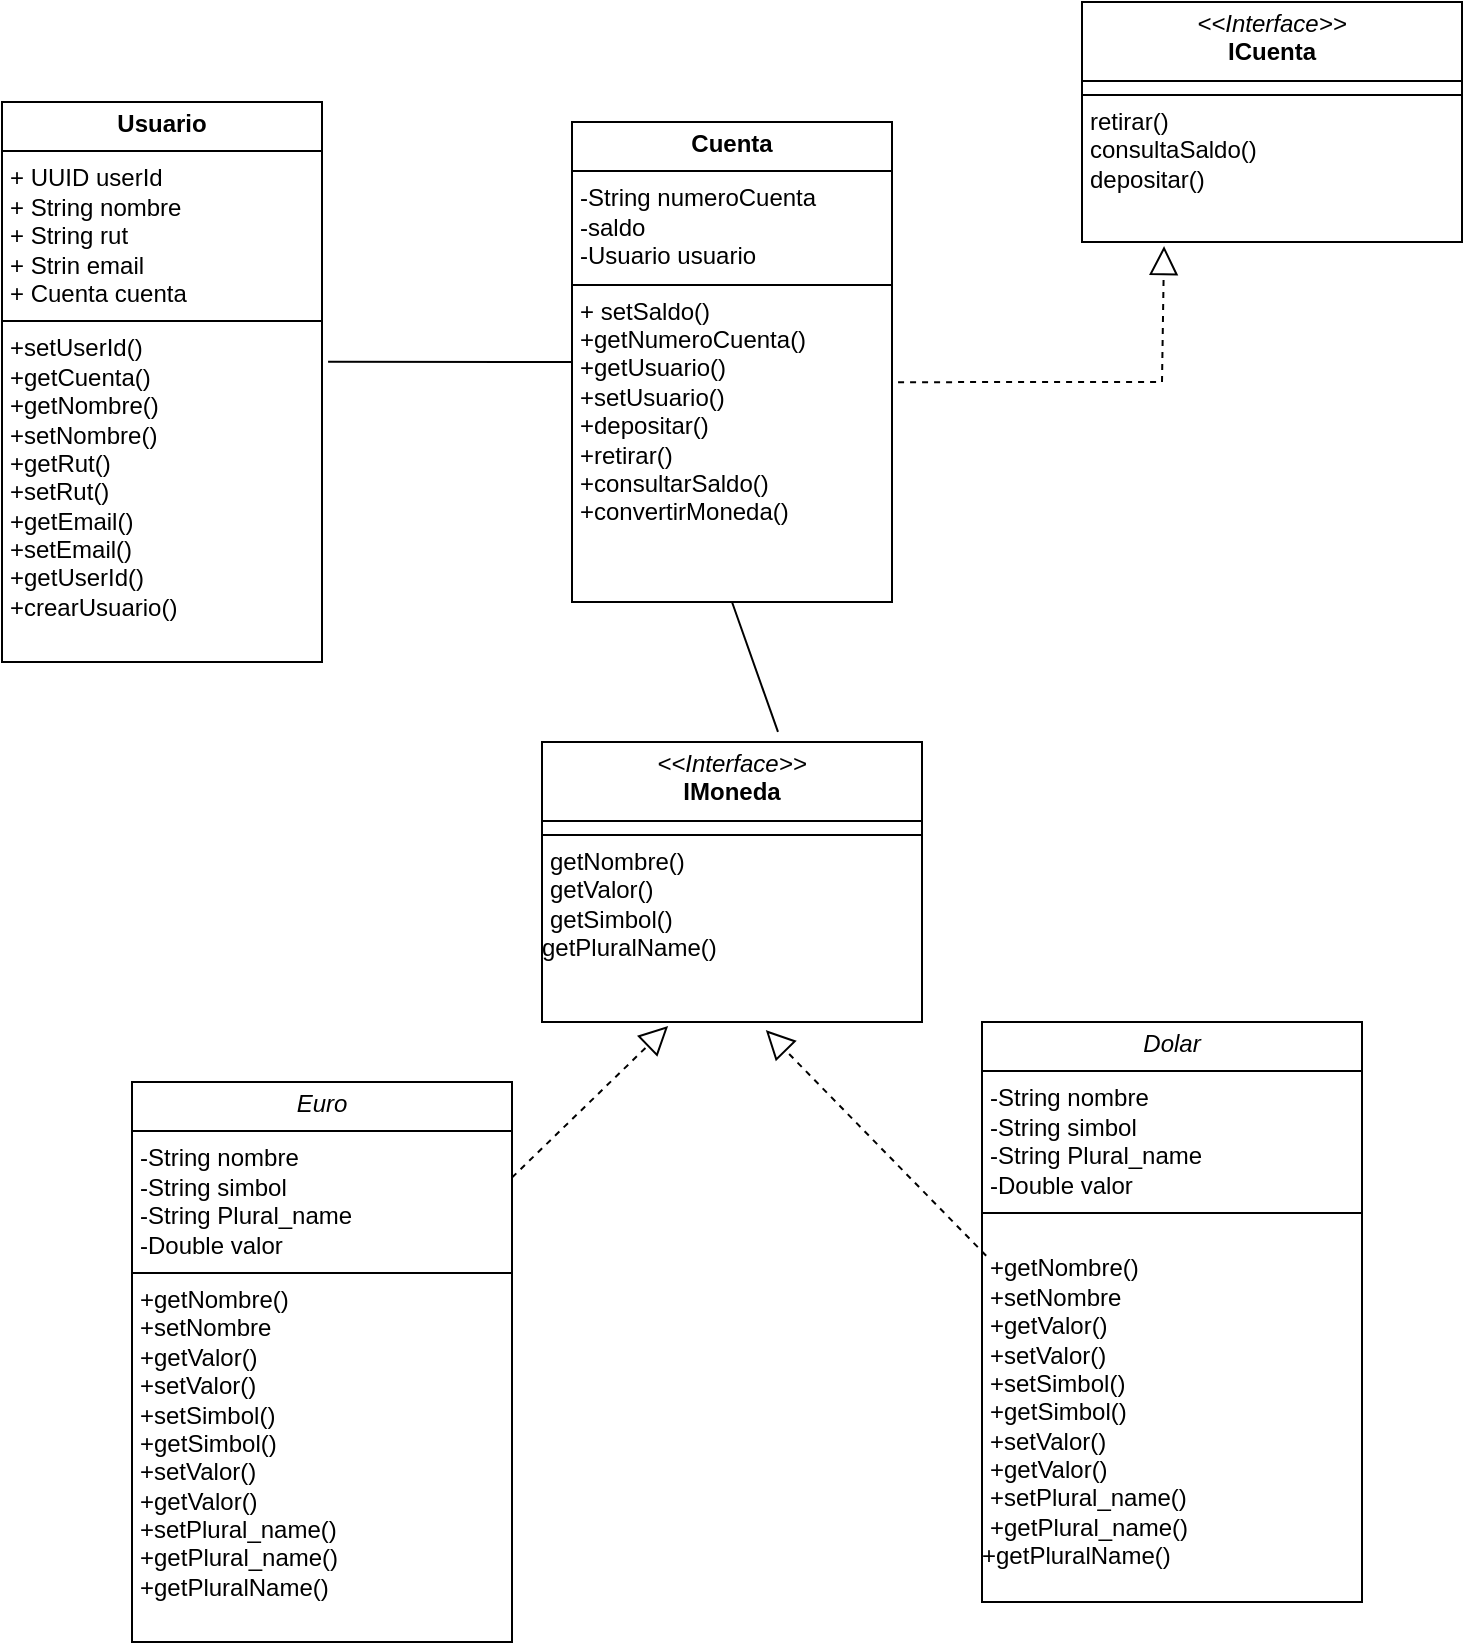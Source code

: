 <mxfile version="24.4.0" type="device">
  <diagram name="Página-1" id="NB1zdr46YzVEKR99yAnm">
    <mxGraphModel dx="1434" dy="790" grid="1" gridSize="10" guides="1" tooltips="1" connect="1" arrows="1" fold="1" page="1" pageScale="1" pageWidth="827" pageHeight="1169" math="0" shadow="0">
      <root>
        <mxCell id="0" />
        <mxCell id="1" parent="0" />
        <mxCell id="fd2mLMbO9F6gSwPdKucC-2" value="&lt;p style=&quot;margin:0px;margin-top:4px;text-align:center;&quot;&gt;&lt;i&gt;Dolar&lt;/i&gt;&lt;br&gt;&lt;/p&gt;&lt;hr size=&quot;1&quot; style=&quot;border-style:solid;&quot;&gt;&lt;p style=&quot;margin:0px;margin-left:4px;&quot;&gt;-String nombre&lt;br&gt;-String simbol&lt;/p&gt;&lt;p style=&quot;margin:0px;margin-left:4px;&quot;&gt;-String Plural_name&lt;/p&gt;&lt;p style=&quot;margin:0px;margin-left:4px;&quot;&gt;-Double valor&lt;br&gt;&lt;/p&gt;&lt;hr size=&quot;1&quot; style=&quot;border-style:solid;&quot;&gt;&lt;br&gt;&lt;p style=&quot;margin:0px;margin-left:4px;&quot;&gt;+getNombre()&lt;/p&gt;&lt;p style=&quot;margin:0px;margin-left:4px;&quot;&gt;+setNombre&lt;br&gt;&lt;/p&gt;&lt;p style=&quot;margin:0px;margin-left:4px;&quot;&gt;+getValor()&lt;/p&gt;&lt;p style=&quot;margin:0px;margin-left:4px;&quot;&gt;+setValor()&lt;/p&gt;&lt;p style=&quot;margin:0px;margin-left:4px;&quot;&gt;+setSimbol()&lt;br&gt;&lt;/p&gt;&lt;p style=&quot;margin:0px;margin-left:4px;&quot;&gt;+getSimbol()&lt;/p&gt;&lt;p style=&quot;margin:0px;margin-left:4px;&quot;&gt;+setValor()&lt;/p&gt;&lt;p style=&quot;margin:0px;margin-left:4px;&quot;&gt;+getValor()&lt;br&gt;&lt;/p&gt;&lt;p style=&quot;margin:0px;margin-left:4px;&quot;&gt;+setPlural_name()&lt;/p&gt;&lt;p style=&quot;margin:0px;margin-left:4px;&quot;&gt;+getPlural_name()&lt;/p&gt;+getPluralName()&lt;p style=&quot;margin:0px;margin-left:4px;&quot;&gt;&lt;br&gt;&lt;/p&gt;" style="verticalAlign=top;align=left;overflow=fill;html=1;whiteSpace=wrap;" vertex="1" parent="1">
          <mxGeometry x="520" y="550" width="190" height="290" as="geometry" />
        </mxCell>
        <mxCell id="fd2mLMbO9F6gSwPdKucC-5" value="&lt;p style=&quot;margin:0px;margin-top:4px;text-align:center;&quot;&gt;&lt;i&gt;Euro&lt;/i&gt;&lt;br&gt;&lt;/p&gt;&lt;hr size=&quot;1&quot; style=&quot;border-style:solid;&quot;&gt;&lt;p style=&quot;margin:0px;margin-left:4px;&quot;&gt;-String nombre&lt;br&gt;-String simbol&lt;/p&gt;&lt;p style=&quot;margin:0px;margin-left:4px;&quot;&gt;-String Plural_name&lt;/p&gt;&lt;p style=&quot;margin:0px;margin-left:4px;&quot;&gt;-Double valor&lt;br&gt;&lt;/p&gt;&lt;hr size=&quot;1&quot; style=&quot;border-style:solid;&quot;&gt;&lt;p style=&quot;margin:0px;margin-left:4px;&quot;&gt;+getNombre()&lt;/p&gt;&lt;p style=&quot;margin:0px;margin-left:4px;&quot;&gt;+setNombre&lt;br&gt;&lt;/p&gt;&lt;p style=&quot;margin:0px;margin-left:4px;&quot;&gt;+getValor()&lt;/p&gt;&lt;p style=&quot;margin:0px;margin-left:4px;&quot;&gt;+setValor()&lt;/p&gt;&lt;p style=&quot;margin:0px;margin-left:4px;&quot;&gt;+setSimbol()&lt;br&gt;&lt;/p&gt;&lt;p style=&quot;margin:0px;margin-left:4px;&quot;&gt;+getSimbol()&lt;/p&gt;&lt;p style=&quot;margin:0px;margin-left:4px;&quot;&gt;+setValor()&lt;/p&gt;&lt;p style=&quot;margin:0px;margin-left:4px;&quot;&gt;+getValor()&lt;br&gt;&lt;/p&gt;&lt;p style=&quot;margin:0px;margin-left:4px;&quot;&gt;+setPlural_name()&lt;/p&gt;&lt;p style=&quot;margin:0px;margin-left:4px;&quot;&gt;+getPlural_name()&lt;/p&gt;&lt;p style=&quot;margin:0px;margin-left:4px;&quot;&gt;+getPluralName()&lt;br&gt;&lt;/p&gt;&lt;p style=&quot;margin:0px;margin-left:4px;&quot;&gt;&lt;br&gt;&lt;/p&gt;" style="verticalAlign=top;align=left;overflow=fill;html=1;whiteSpace=wrap;" vertex="1" parent="1">
          <mxGeometry x="95" y="580" width="190" height="280" as="geometry" />
        </mxCell>
        <mxCell id="fd2mLMbO9F6gSwPdKucC-6" value="&lt;p style=&quot;margin:0px;margin-top:4px;text-align:center;&quot;&gt;&lt;i&gt;&amp;lt;&amp;lt;Interface&amp;gt;&amp;gt;&lt;/i&gt;&lt;br&gt;&lt;b&gt;IMoneda&lt;/b&gt;&lt;/p&gt;&lt;hr size=&quot;1&quot; style=&quot;border-style:solid;&quot;&gt;&lt;hr size=&quot;1&quot; style=&quot;border-style:solid;&quot;&gt;&lt;p style=&quot;margin:0px;margin-left:4px;&quot;&gt;getNombre()&lt;/p&gt;&lt;p style=&quot;margin:0px;margin-left:4px;&quot;&gt;getValor()&lt;/p&gt;&lt;p style=&quot;margin:0px;margin-left:4px;&quot;&gt;getSimbol()&lt;/p&gt;getPluralName()&lt;p style=&quot;margin:0px;margin-left:4px;&quot;&gt;&lt;/p&gt;" style="verticalAlign=top;align=left;overflow=fill;html=1;whiteSpace=wrap;" vertex="1" parent="1">
          <mxGeometry x="300" y="410" width="190" height="140" as="geometry" />
        </mxCell>
        <mxCell id="fd2mLMbO9F6gSwPdKucC-9" value="" style="endArrow=block;dashed=1;endFill=0;endSize=12;html=1;rounded=0;entryX=0.589;entryY=1.029;entryDx=0;entryDy=0;entryPerimeter=0;exitX=0.011;exitY=0.403;exitDx=0;exitDy=0;exitPerimeter=0;" edge="1" parent="1" source="fd2mLMbO9F6gSwPdKucC-2" target="fd2mLMbO9F6gSwPdKucC-6">
          <mxGeometry width="160" relative="1" as="geometry">
            <mxPoint x="380.0" y="658.22" as="sourcePoint" />
            <mxPoint x="47.91" y="360" as="targetPoint" />
          </mxGeometry>
        </mxCell>
        <mxCell id="fd2mLMbO9F6gSwPdKucC-10" value="" style="endArrow=block;dashed=1;endFill=0;endSize=12;html=1;rounded=0;entryX=0.332;entryY=1.014;entryDx=0;entryDy=0;entryPerimeter=0;" edge="1" parent="1" source="fd2mLMbO9F6gSwPdKucC-5" target="fd2mLMbO9F6gSwPdKucC-6">
          <mxGeometry width="160" relative="1" as="geometry">
            <mxPoint x="290" y="490" as="sourcePoint" />
            <mxPoint x="378" y="633" as="targetPoint" />
          </mxGeometry>
        </mxCell>
        <mxCell id="fd2mLMbO9F6gSwPdKucC-11" value="&lt;p style=&quot;margin:0px;margin-top:4px;text-align:center;&quot;&gt;&lt;b&gt;Usuario&lt;/b&gt;&lt;br&gt;&lt;/p&gt;&lt;hr size=&quot;1&quot; style=&quot;border-style:solid;&quot;&gt;&lt;p style=&quot;margin:0px;margin-left:4px;&quot;&gt;+ UUID userId&lt;/p&gt;&lt;p style=&quot;margin:0px;margin-left:4px;&quot;&gt;+ String nombre&lt;/p&gt;&lt;p style=&quot;margin:0px;margin-left:4px;&quot;&gt;+ String rut&lt;/p&gt;&lt;p style=&quot;margin:0px;margin-left:4px;&quot;&gt;+ Strin email&lt;/p&gt;&lt;p style=&quot;margin:0px;margin-left:4px;&quot;&gt;+ Cuenta cuenta&lt;br&gt;&lt;/p&gt;&lt;hr size=&quot;1&quot; style=&quot;border-style:solid;&quot;&gt;&lt;p style=&quot;margin:0px;margin-left:4px;&quot;&gt;+setUserId()&lt;/p&gt;&lt;p style=&quot;margin:0px;margin-left:4px;&quot;&gt;+getCuenta()&lt;/p&gt;&lt;p style=&quot;margin:0px;margin-left:4px;&quot;&gt;+getNombre()&lt;/p&gt;&lt;p style=&quot;margin:0px;margin-left:4px;&quot;&gt;+setNombre()&lt;/p&gt;&lt;p style=&quot;margin:0px;margin-left:4px;&quot;&gt;+getRut()&lt;/p&gt;&lt;p style=&quot;margin:0px;margin-left:4px;&quot;&gt;+setRut()&lt;/p&gt;&lt;p style=&quot;margin:0px;margin-left:4px;&quot;&gt;+getEmail()&lt;/p&gt;&lt;p style=&quot;margin:0px;margin-left:4px;&quot;&gt;+setEmail()&lt;/p&gt;&lt;p style=&quot;margin:0px;margin-left:4px;&quot;&gt;+getUserId()&lt;/p&gt;&lt;p style=&quot;margin:0px;margin-left:4px;&quot;&gt;+crearUsuario()&lt;/p&gt;&lt;p style=&quot;margin:0px;margin-left:4px;&quot;&gt;&lt;br&gt;&lt;/p&gt;&lt;p style=&quot;margin:0px;margin-left:4px;&quot;&gt;&lt;br&gt;&lt;/p&gt;&lt;p style=&quot;margin:0px;margin-left:4px;&quot;&gt;&lt;br&gt;&lt;/p&gt;" style="verticalAlign=top;align=left;overflow=fill;html=1;whiteSpace=wrap;" vertex="1" parent="1">
          <mxGeometry x="30" y="90" width="160" height="280" as="geometry" />
        </mxCell>
        <mxCell id="fd2mLMbO9F6gSwPdKucC-14" value="&lt;p style=&quot;margin:0px;margin-top:4px;text-align:center;&quot;&gt;&lt;i&gt;&amp;lt;&amp;lt;Interface&amp;gt;&amp;gt;&lt;/i&gt;&lt;br&gt;&lt;b&gt;ICuenta&lt;/b&gt;&lt;/p&gt;&lt;hr size=&quot;1&quot; style=&quot;border-style:solid;&quot;&gt;&lt;hr size=&quot;1&quot; style=&quot;border-style:solid;&quot;&gt;&lt;p style=&quot;margin:0px;margin-left:4px;&quot;&gt;retirar()&lt;/p&gt;&lt;p style=&quot;margin:0px;margin-left:4px;&quot;&gt;consultaSaldo()&lt;/p&gt;&lt;p style=&quot;margin:0px;margin-left:4px;&quot;&gt;depositar()&lt;br&gt;&lt;/p&gt;" style="verticalAlign=top;align=left;overflow=fill;html=1;whiteSpace=wrap;" vertex="1" parent="1">
          <mxGeometry x="570" y="40" width="190" height="120" as="geometry" />
        </mxCell>
        <mxCell id="fd2mLMbO9F6gSwPdKucC-15" value="&lt;p style=&quot;margin:0px;margin-top:4px;text-align:center;&quot;&gt;&lt;b&gt;Cuenta&lt;/b&gt;&lt;/p&gt;&lt;hr size=&quot;1&quot; style=&quot;border-style:solid;&quot;&gt;&lt;p style=&quot;margin:0px;margin-left:4px;&quot;&gt;-String numeroCuenta&lt;/p&gt;&lt;p style=&quot;margin:0px;margin-left:4px;&quot;&gt;-saldo&lt;/p&gt;&lt;p style=&quot;margin:0px;margin-left:4px;&quot;&gt;-Usuario usuario&lt;br&gt;&lt;/p&gt;&lt;hr size=&quot;1&quot; style=&quot;border-style:solid;&quot;&gt;&lt;p style=&quot;margin:0px;margin-left:4px;&quot;&gt;+ setSaldo()&lt;/p&gt;&lt;p style=&quot;margin:0px;margin-left:4px;&quot;&gt;+getNumeroCuenta()&lt;/p&gt;&lt;p style=&quot;margin:0px;margin-left:4px;&quot;&gt;+getUsuario()&lt;/p&gt;&lt;p style=&quot;margin:0px;margin-left:4px;&quot;&gt;+setUsuario()&lt;/p&gt;&lt;p style=&quot;margin:0px;margin-left:4px;&quot;&gt;+depositar()&lt;/p&gt;&lt;p style=&quot;margin:0px;margin-left:4px;&quot;&gt;+retirar()&lt;/p&gt;&lt;p style=&quot;margin:0px;margin-left:4px;&quot;&gt;+consultarSaldo()&lt;/p&gt;&lt;p style=&quot;margin:0px;margin-left:4px;&quot;&gt;+convertirMoneda()&lt;/p&gt;&lt;p style=&quot;margin:0px;margin-left:4px;&quot;&gt;&lt;br&gt;&lt;/p&gt;&lt;p style=&quot;margin:0px;margin-left:4px;&quot;&gt;&lt;br&gt;&lt;/p&gt;&lt;p style=&quot;margin:0px;margin-left:4px;&quot;&gt;&lt;br&gt;&lt;/p&gt;&lt;p style=&quot;margin:0px;margin-left:4px;&quot;&gt;&lt;br&gt;&lt;/p&gt;" style="verticalAlign=top;align=left;overflow=fill;html=1;whiteSpace=wrap;" vertex="1" parent="1">
          <mxGeometry x="315" y="100" width="160" height="240" as="geometry" />
        </mxCell>
        <mxCell id="fd2mLMbO9F6gSwPdKucC-17" value="" style="endArrow=none;html=1;rounded=0;exitX=1.019;exitY=0.464;exitDx=0;exitDy=0;exitPerimeter=0;" edge="1" parent="1" source="fd2mLMbO9F6gSwPdKucC-11" target="fd2mLMbO9F6gSwPdKucC-15">
          <mxGeometry width="50" height="50" relative="1" as="geometry">
            <mxPoint x="540" y="450" as="sourcePoint" />
            <mxPoint x="290" y="180" as="targetPoint" />
          </mxGeometry>
        </mxCell>
        <mxCell id="fd2mLMbO9F6gSwPdKucC-18" value="" style="endArrow=none;html=1;rounded=0;entryX=0.5;entryY=1;entryDx=0;entryDy=0;exitX=0.621;exitY=-0.036;exitDx=0;exitDy=0;exitPerimeter=0;" edge="1" parent="1" source="fd2mLMbO9F6gSwPdKucC-6" target="fd2mLMbO9F6gSwPdKucC-15">
          <mxGeometry width="50" height="50" relative="1" as="geometry">
            <mxPoint x="540" y="450" as="sourcePoint" />
            <mxPoint x="590" y="400" as="targetPoint" />
          </mxGeometry>
        </mxCell>
        <mxCell id="fd2mLMbO9F6gSwPdKucC-20" value="" style="endArrow=block;dashed=1;endFill=0;endSize=12;html=1;rounded=0;entryX=0.216;entryY=1.017;entryDx=0;entryDy=0;entryPerimeter=0;exitX=1.019;exitY=0.542;exitDx=0;exitDy=0;exitPerimeter=0;" edge="1" parent="1" source="fd2mLMbO9F6gSwPdKucC-15" target="fd2mLMbO9F6gSwPdKucC-14">
          <mxGeometry width="160" relative="1" as="geometry">
            <mxPoint x="680" y="330" as="sourcePoint" />
            <mxPoint x="620" y="177" as="targetPoint" />
            <Array as="points">
              <mxPoint x="610" y="230" />
            </Array>
          </mxGeometry>
        </mxCell>
      </root>
    </mxGraphModel>
  </diagram>
</mxfile>

